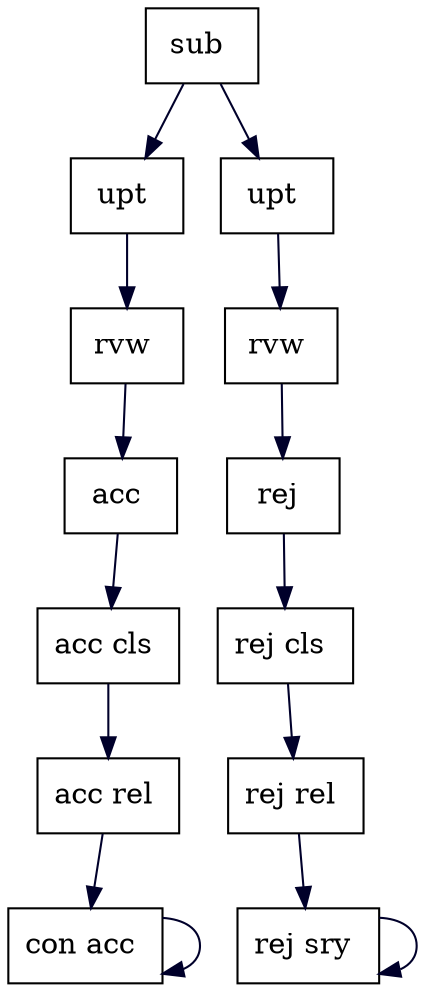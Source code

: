 digraph G {
  "p1_0-0[sub ]" [shape=box, label="sub ", ];
  "p1_0-1[upt ]" [shape=box, label="upt ", ];
  "p1_0-2[rvw ]" [shape=box, label="rvw ", ];
  "p1_0-3[acc ]" [shape=box, label="acc ", ];
  "p1_0-4[acc cls ]" [shape=box, label="acc cls ", ];
  "p1_0-5[acc rel ]" [shape=box, label="acc rel ", ];
  "p1_0-6[con acc ]" [shape=box, label="con acc ", ];
  "p2_p10_0-1[upt ]" [shape=box, label="upt ", ];
  "p2_p10_0-2[rvw ]" [shape=box, label="rvw ", ];
  "p2_p10_0-3[rej ]" [shape=box, label="rej ", ];
  "p2_p10_0-4[rej cls ]" [shape=box, label="rej cls ", ];
  "p2_p10_0-5[rej rel ]" [shape=box, label="rej rel ", ];
  "p2_p10_0-6[rej sry ]" [shape=box, label="rej sry ", ];
  
  
  "p1_0-0[sub ]" -> "p1_0-1[upt ]" [color="#00002A", ];
  "p1_0-0[sub ]" -> "p2_p10_0-1[upt ]" [color="#00002A", ];
  "p1_0-1[upt ]" -> "p1_0-2[rvw ]" [color="#00002A", ];
  "p1_0-2[rvw ]" -> "p1_0-3[acc ]" [color="#00002A", ];
  "p1_0-3[acc ]" -> "p1_0-4[acc cls ]" [color="#00002A", ];
  "p1_0-4[acc cls ]" -> "p1_0-5[acc rel ]" [color="#00002A", ];
  "p1_0-5[acc rel ]" -> "p1_0-6[con acc ]" [color="#00002A", ];
  "p1_0-6[con acc ]" -> "p1_0-6[con acc ]" [color="#00002A", ];
  "p2_p10_0-1[upt ]" -> "p2_p10_0-2[rvw ]" [color="#00002A", ];
  "p2_p10_0-2[rvw ]" -> "p2_p10_0-3[rej ]" [color="#00002A", ];
  "p2_p10_0-3[rej ]" -> "p2_p10_0-4[rej cls ]" [color="#00002A", ];
  "p2_p10_0-4[rej cls ]" -> "p2_p10_0-5[rej rel ]" [color="#00002A", ];
  "p2_p10_0-5[rej rel ]" -> "p2_p10_0-6[rej sry ]" [color="#00002A", ];
  "p2_p10_0-6[rej sry ]" -> "p2_p10_0-6[rej sry ]" [color="#00002A", ];
  
  }